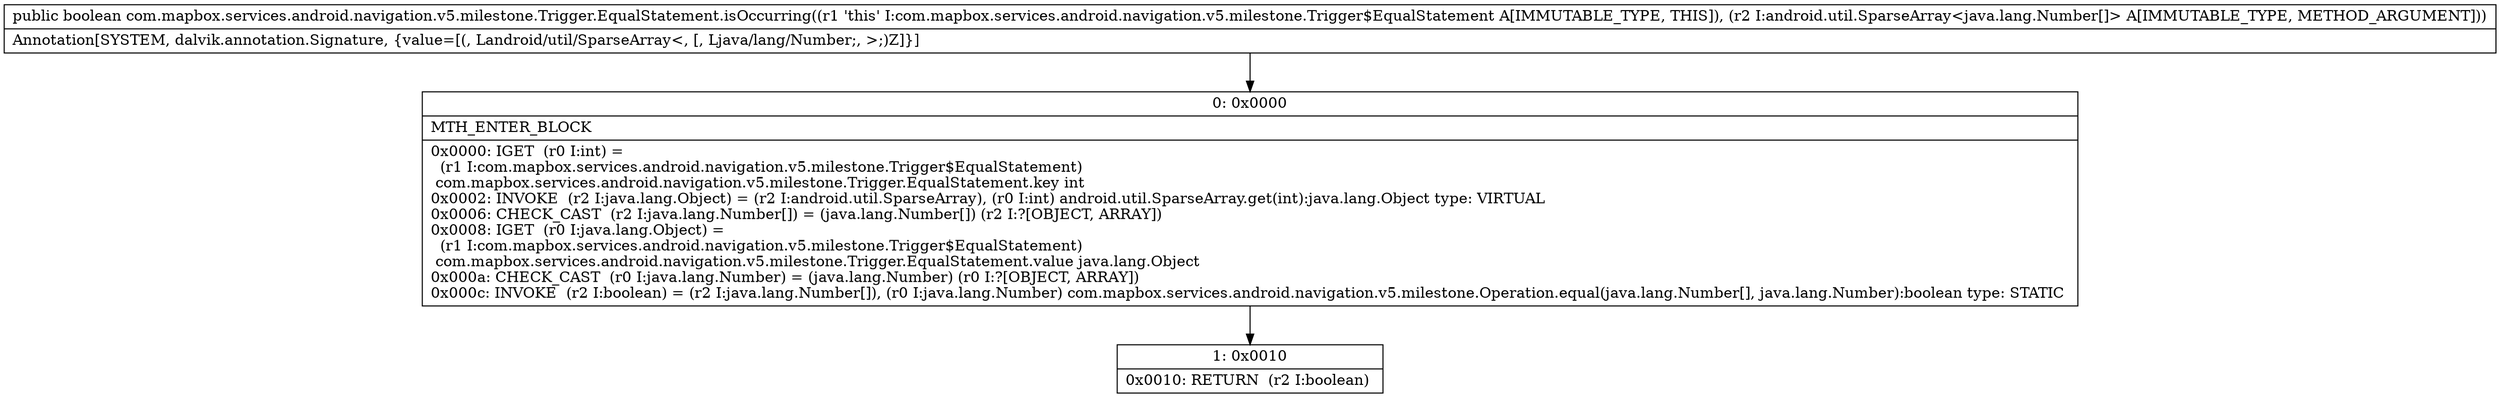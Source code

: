digraph "CFG forcom.mapbox.services.android.navigation.v5.milestone.Trigger.EqualStatement.isOccurring(Landroid\/util\/SparseArray;)Z" {
Node_0 [shape=record,label="{0\:\ 0x0000|MTH_ENTER_BLOCK\l|0x0000: IGET  (r0 I:int) = \l  (r1 I:com.mapbox.services.android.navigation.v5.milestone.Trigger$EqualStatement)\l com.mapbox.services.android.navigation.v5.milestone.Trigger.EqualStatement.key int \l0x0002: INVOKE  (r2 I:java.lang.Object) = (r2 I:android.util.SparseArray), (r0 I:int) android.util.SparseArray.get(int):java.lang.Object type: VIRTUAL \l0x0006: CHECK_CAST  (r2 I:java.lang.Number[]) = (java.lang.Number[]) (r2 I:?[OBJECT, ARRAY]) \l0x0008: IGET  (r0 I:java.lang.Object) = \l  (r1 I:com.mapbox.services.android.navigation.v5.milestone.Trigger$EqualStatement)\l com.mapbox.services.android.navigation.v5.milestone.Trigger.EqualStatement.value java.lang.Object \l0x000a: CHECK_CAST  (r0 I:java.lang.Number) = (java.lang.Number) (r0 I:?[OBJECT, ARRAY]) \l0x000c: INVOKE  (r2 I:boolean) = (r2 I:java.lang.Number[]), (r0 I:java.lang.Number) com.mapbox.services.android.navigation.v5.milestone.Operation.equal(java.lang.Number[], java.lang.Number):boolean type: STATIC \l}"];
Node_1 [shape=record,label="{1\:\ 0x0010|0x0010: RETURN  (r2 I:boolean) \l}"];
MethodNode[shape=record,label="{public boolean com.mapbox.services.android.navigation.v5.milestone.Trigger.EqualStatement.isOccurring((r1 'this' I:com.mapbox.services.android.navigation.v5.milestone.Trigger$EqualStatement A[IMMUTABLE_TYPE, THIS]), (r2 I:android.util.SparseArray\<java.lang.Number[]\> A[IMMUTABLE_TYPE, METHOD_ARGUMENT]))  | Annotation[SYSTEM, dalvik.annotation.Signature, \{value=[(, Landroid\/util\/SparseArray\<, [, Ljava\/lang\/Number;, \>;)Z]\}]\l}"];
MethodNode -> Node_0;
Node_0 -> Node_1;
}


